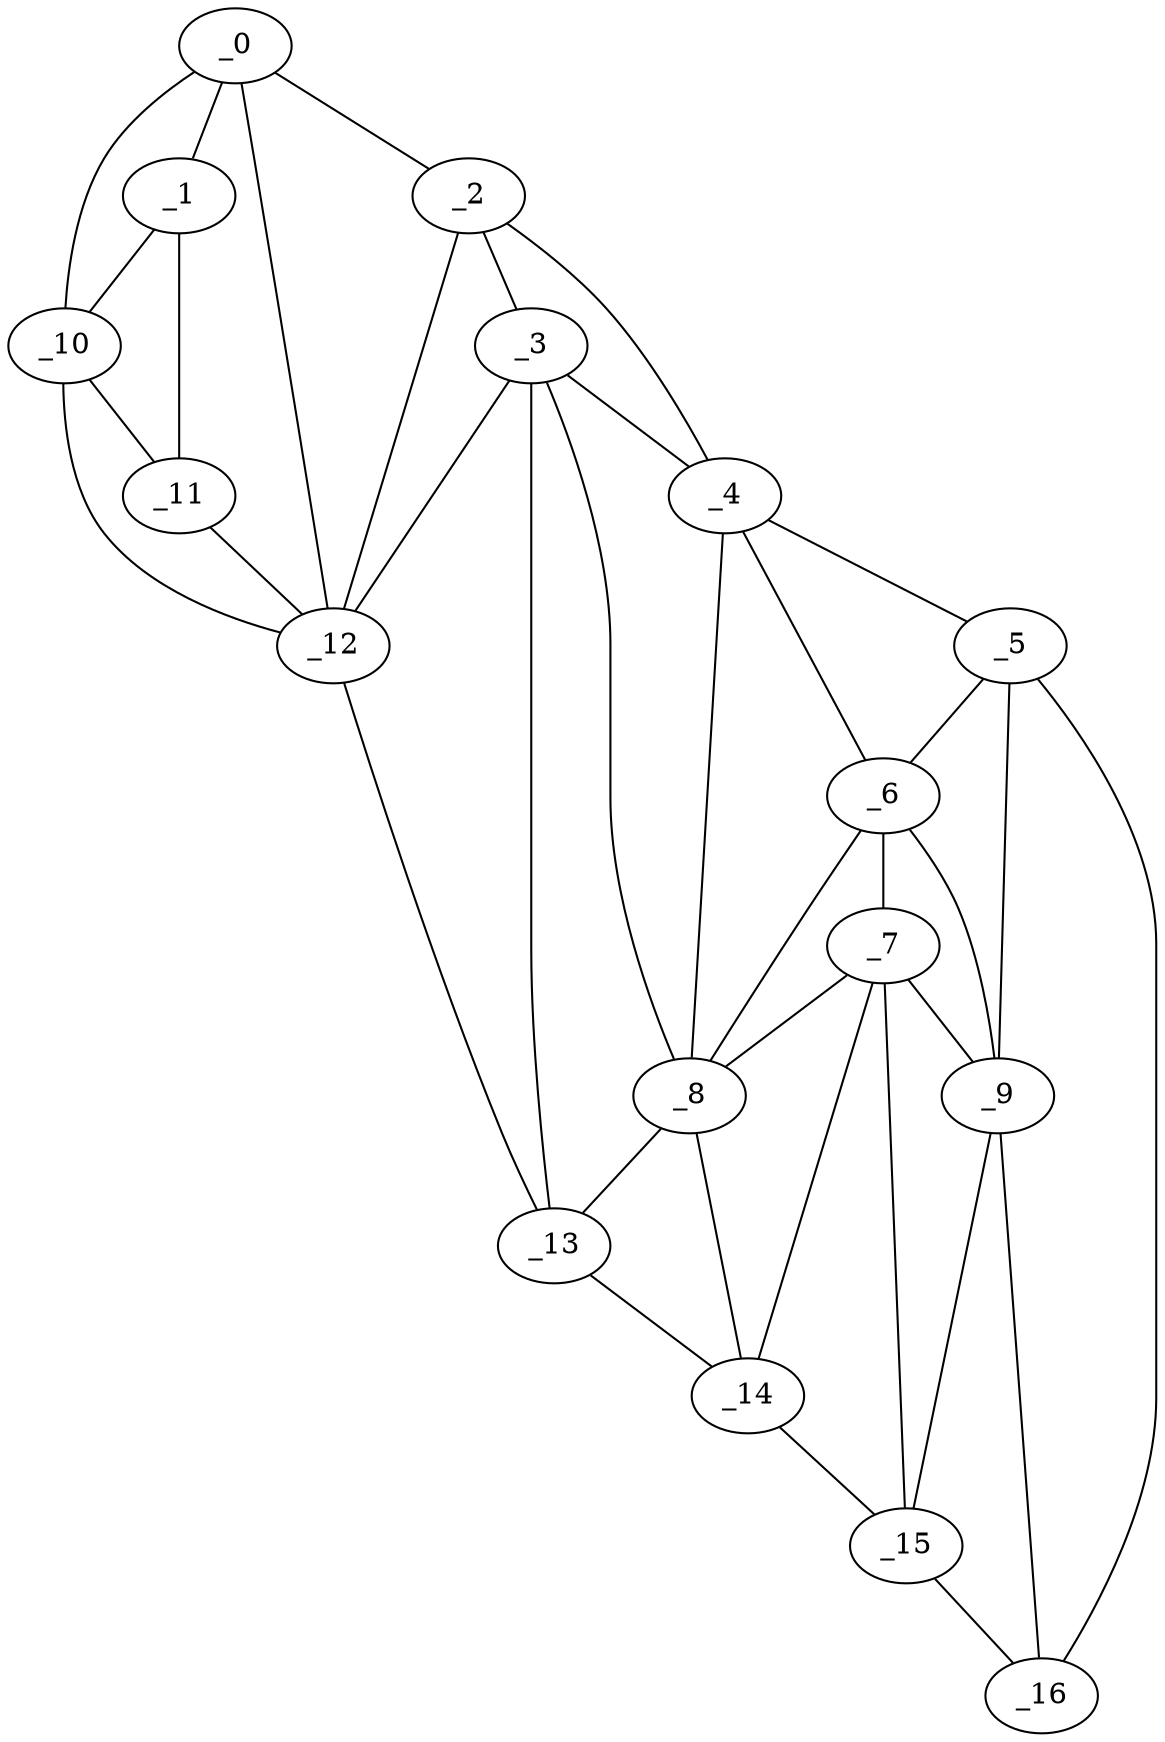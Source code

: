 graph "obj24__75.gxl" {
	_0	 [x=42,
		y=29];
	_1	 [x=43,
		y=7];
	_0 -- _1	 [valence=1];
	_2	 [x=49,
		y=72];
	_0 -- _2	 [valence=1];
	_10	 [x=89,
		y=29];
	_0 -- _10	 [valence=2];
	_12	 [x=92,
		y=49];
	_0 -- _12	 [valence=2];
	_1 -- _10	 [valence=2];
	_11	 [x=90,
		y=9];
	_1 -- _11	 [valence=1];
	_3	 [x=52,
		y=74];
	_2 -- _3	 [valence=2];
	_4	 [x=52,
		y=80];
	_2 -- _4	 [valence=1];
	_2 -- _12	 [valence=2];
	_3 -- _4	 [valence=2];
	_8	 [x=84,
		y=83];
	_3 -- _8	 [valence=2];
	_3 -- _12	 [valence=1];
	_13	 [x=92,
		y=57];
	_3 -- _13	 [valence=2];
	_5	 [x=67,
		y=110];
	_4 -- _5	 [valence=1];
	_6	 [x=68,
		y=102];
	_4 -- _6	 [valence=1];
	_4 -- _8	 [valence=2];
	_5 -- _6	 [valence=2];
	_9	 [x=84,
		y=107];
	_5 -- _9	 [valence=2];
	_16	 [x=92,
		y=118];
	_5 -- _16	 [valence=1];
	_7	 [x=83,
		y=96];
	_6 -- _7	 [valence=2];
	_6 -- _8	 [valence=2];
	_6 -- _9	 [valence=2];
	_7 -- _8	 [valence=2];
	_7 -- _9	 [valence=1];
	_14	 [x=92,
		y=76];
	_7 -- _14	 [valence=2];
	_15	 [x=92,
		y=108];
	_7 -- _15	 [valence=2];
	_8 -- _13	 [valence=2];
	_8 -- _14	 [valence=2];
	_9 -- _15	 [valence=2];
	_9 -- _16	 [valence=2];
	_10 -- _11	 [valence=2];
	_10 -- _12	 [valence=2];
	_11 -- _12	 [valence=1];
	_12 -- _13	 [valence=1];
	_13 -- _14	 [valence=1];
	_14 -- _15	 [valence=1];
	_15 -- _16	 [valence=1];
}
